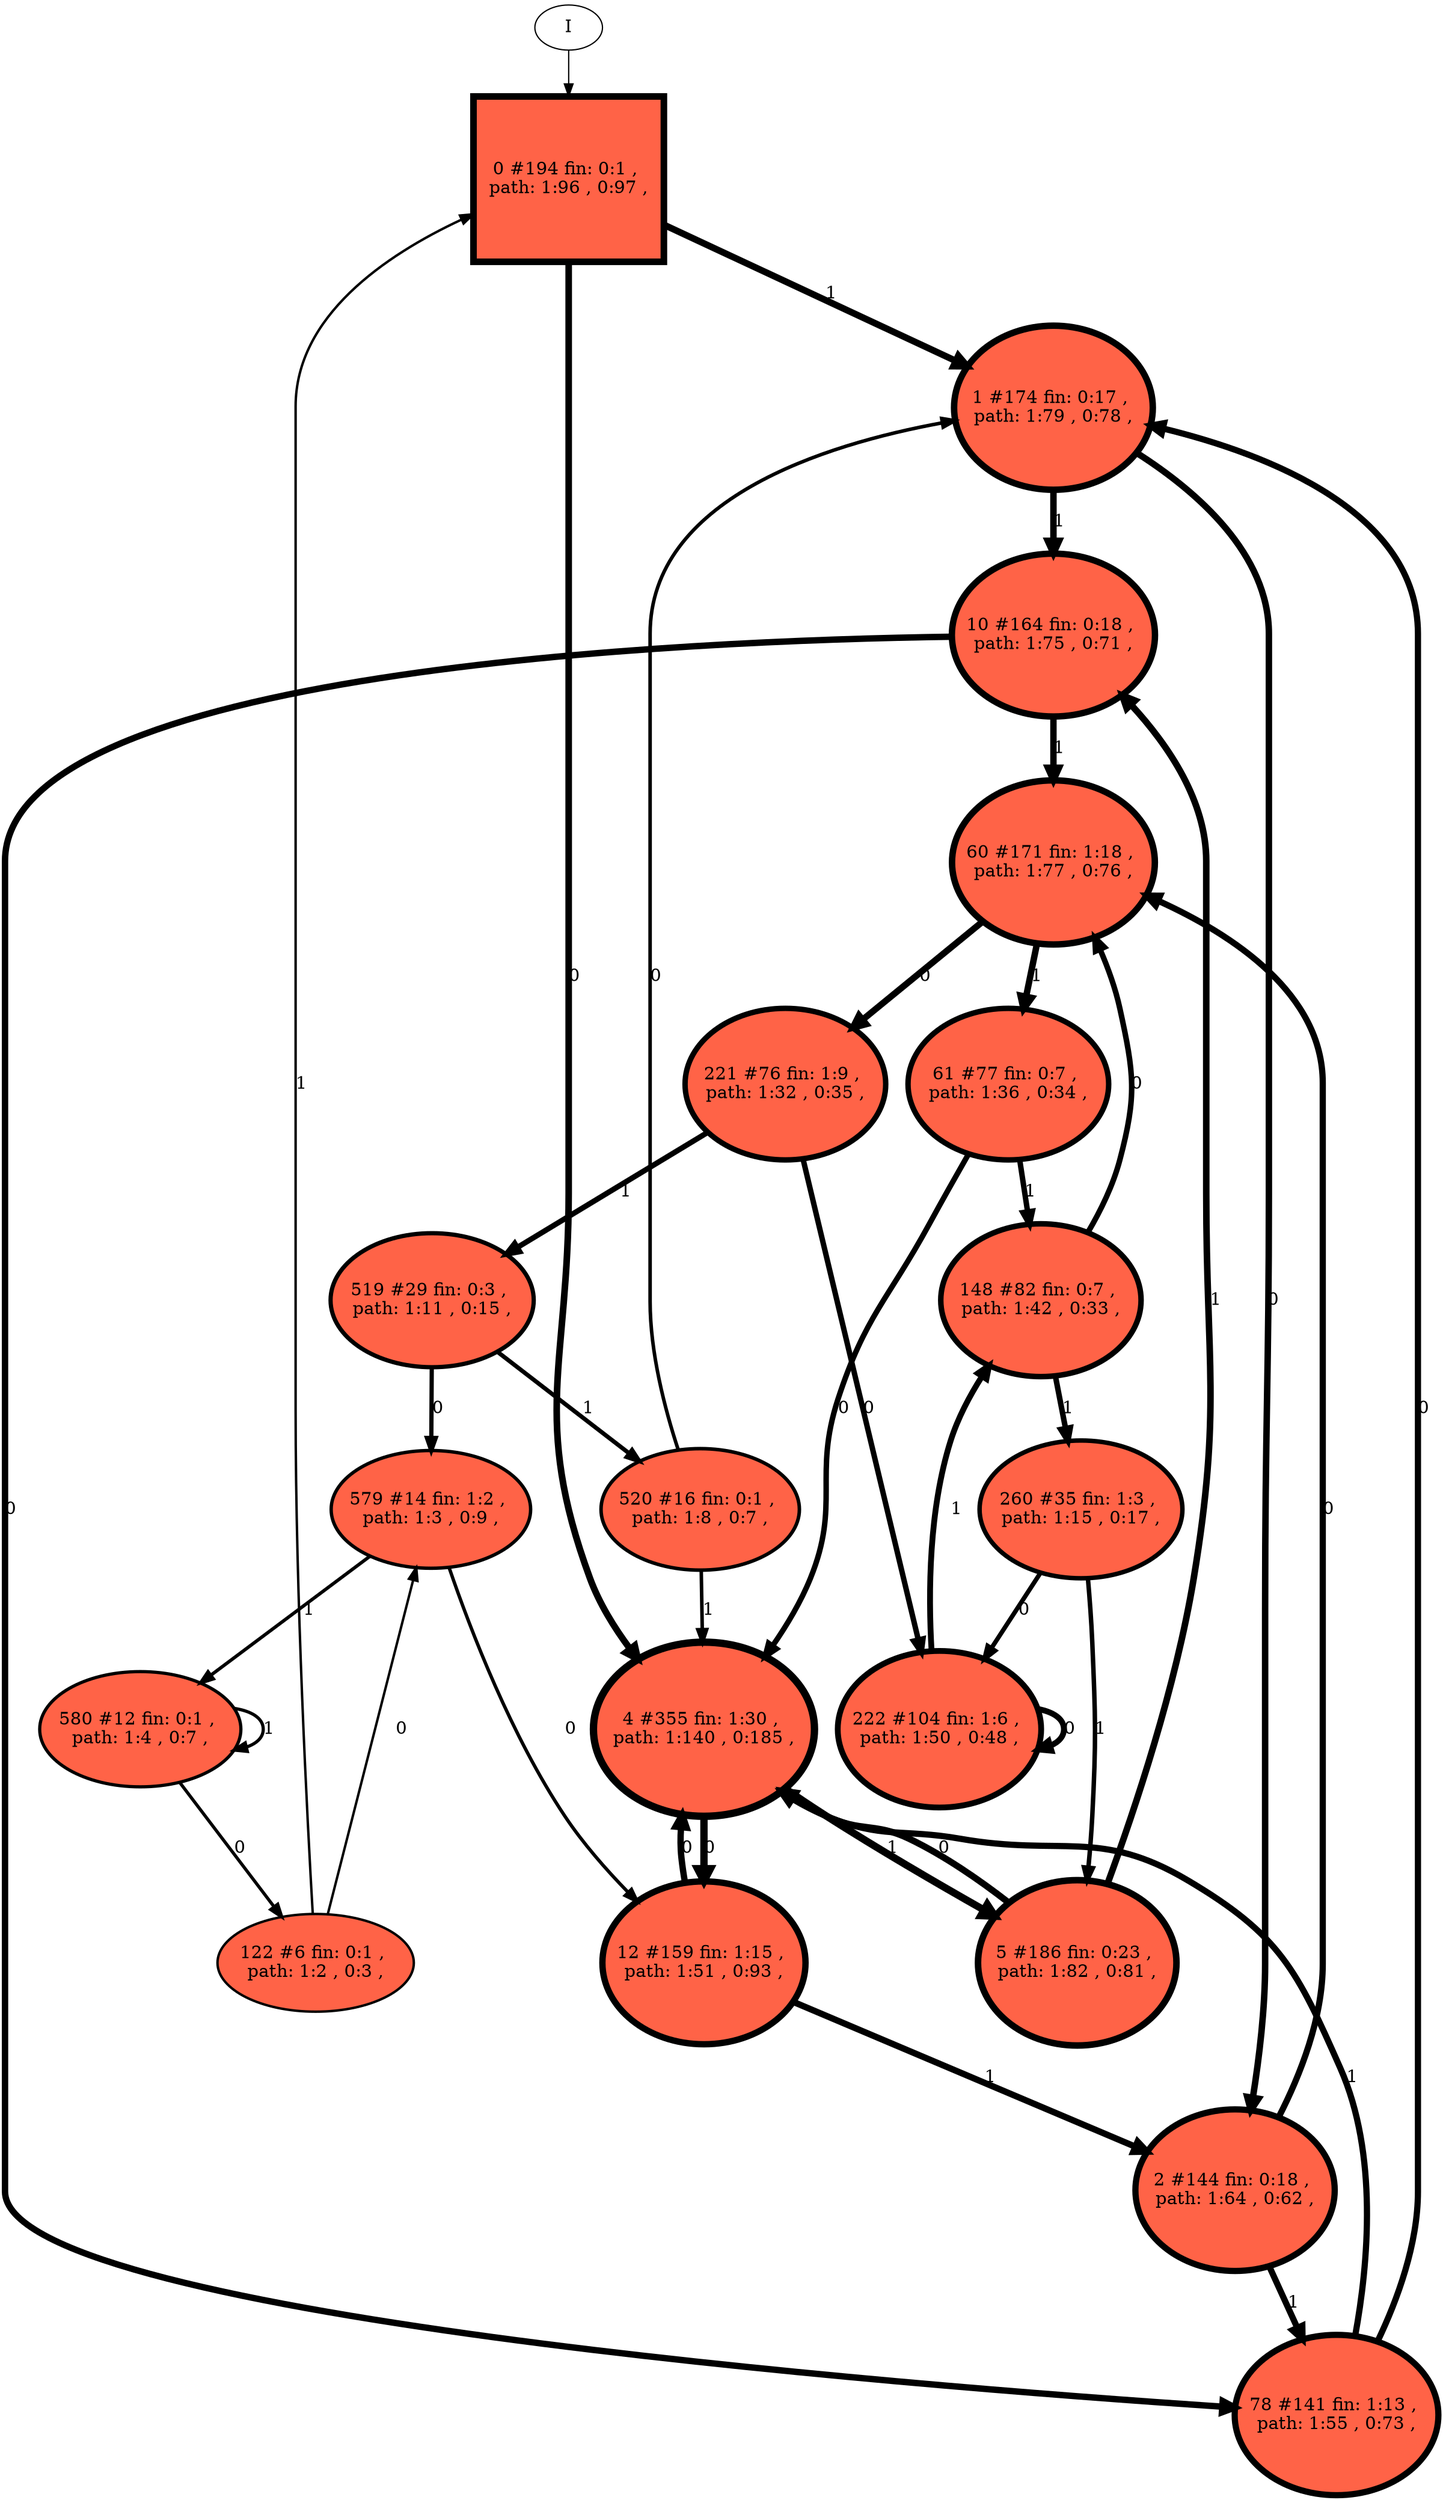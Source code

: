 // produced with flexfringe // 
digraph DFA {
	0 [label="root" shape=box];
		I -> 0;
	0 [ label="0 #194 fin: 0:1 , 
 path: 1:96 , 0:97 , " , style=filled, fillcolor="tomato", width=1.83625, height=1.83625, penwidth=5.273];
		0 -> 1 [label="1 " , penwidth=5.273 ];
		0 -> 4 [label="0 " , penwidth=5.273 ];
	1 [ label="1 #174 fin: 0:17 , 
 path: 1:79 , 0:78 , " , style=filled, fillcolor="tomato", width=1.81885, height=1.81885, penwidth=5.16479];
		1 -> 10 [label="1 " , penwidth=5.16479 ];
		1 -> 2 [label="0 " , penwidth=5.16479 ];
	4 [ label="4 #355 fin: 1:30 , 
 path: 1:140 , 0:185 , " , style=filled, fillcolor="tomato", width=1.92788, height=1.92788, penwidth=5.87493];
		4 -> 5 [label="1 " , penwidth=5.87493 ];
		4 -> 12 [label="0 " , penwidth=5.87493 ];
	10 [ label="10 #164 fin: 0:18 , 
 path: 1:75 , 0:71 , " , style=filled, fillcolor="tomato", width=1.80926, height=1.80926, penwidth=5.10595];
		10 -> 60 [label="1 " , penwidth=5.10595 ];
		10 -> 78 [label="0 " , penwidth=5.10595 ];
	2 [ label="2 #144 fin: 0:18 , 
 path: 1:64 , 0:62 , " , style=filled, fillcolor="tomato", width=1.78787, height=1.78787, penwidth=4.97673];
		2 -> 78 [label="1 " , penwidth=4.97673 ];
		2 -> 60 [label="0 " , penwidth=4.97673 ];
	5 [ label="5 #186 fin: 0:23 , 
 path: 1:82 , 0:81 , " , style=filled, fillcolor="tomato", width=1.82955, height=1.82955, penwidth=5.23111];
		5 -> 10 [label="1 " , penwidth=5.23111 ];
		5 -> 4 [label="0 " , penwidth=5.23111 ];
	12 [ label="12 #159 fin: 1:15 , 
 path: 1:51 , 0:93 , " , style=filled, fillcolor="tomato", width=1.80421, height=1.80421, penwidth=5.07517];
		12 -> 2 [label="1 " , penwidth=5.07517 ];
		12 -> 4 [label="0 " , penwidth=5.07517 ];
	60 [ label="60 #171 fin: 1:18 , 
 path: 1:77 , 0:76 , " , style=filled, fillcolor="tomato", width=1.81604, height=1.81604, penwidth=5.14749];
		60 -> 61 [label="1 " , penwidth=5.14749 ];
		60 -> 221 [label="0 " , penwidth=5.14749 ];
	78 [ label="78 #141 fin: 1:13 , 
 path: 1:55 , 0:73 , " , style=filled, fillcolor="tomato", width=1.78437, height=1.78437, penwidth=4.95583];
		78 -> 4 [label="1 " , penwidth=4.95583 ];
		78 -> 1 [label="0 " , penwidth=4.95583 ];
	61 [ label="61 #77 fin: 0:7 , 
 path: 1:36 , 0:34 , " , style=filled, fillcolor="tomato", width=1.67835, height=1.67835, penwidth=4.35671];
		61 -> 148 [label="1 " , penwidth=4.35671 ];
		61 -> 4 [label="0 " , penwidth=4.35671 ];
	221 [ label="221 #76 fin: 1:9 , 
 path: 1:32 , 0:35 , " , style=filled, fillcolor="tomato", width=1.67594, height=1.67594, penwidth=4.34381];
		221 -> 519 [label="1 " , penwidth=4.34381 ];
		221 -> 222 [label="0 " , penwidth=4.34381 ];
	148 [ label="148 #82 fin: 0:7 , 
 path: 1:42 , 0:33 , " , style=filled, fillcolor="tomato", width=1.68988, height=1.68988, penwidth=4.41884];
		148 -> 260 [label="1 " , penwidth=4.41884 ];
		148 -> 60 [label="0 " , penwidth=4.41884 ];
	519 [ label="519 #29 fin: 0:3 , 
 path: 1:11 , 0:15 , " , style=filled, fillcolor="tomato", width=1.48188, height=1.48188, penwidth=3.4012];
		519 -> 520 [label="1 " , penwidth=3.4012 ];
		519 -> 579 [label="0 " , penwidth=3.4012 ];
	222 [ label="222 #104 fin: 1:6 , 
 path: 1:50 , 0:48 , " , style=filled, fillcolor="tomato", width=1.73236, height=1.73236, penwidth=4.65396];
		222 -> 148 [label="1 " , penwidth=4.65396 ];
		222 -> 222 [label="0 " , penwidth=4.65396 ];
	260 [ label="260 #35 fin: 1:3 , 
 path: 1:15 , 0:17 , " , style=filled, fillcolor="tomato", width=1.52247, height=1.52247, penwidth=3.58352];
		260 -> 5 [label="1 " , penwidth=3.58352 ];
		260 -> 222 [label="0 " , penwidth=3.58352 ];
	520 [ label="520 #16 fin: 0:1 , 
 path: 1:8 , 0:7 , " , style=filled, fillcolor="tomato", width=1.3437, height=1.3437, penwidth=2.83321];
		520 -> 4 [label="1 " , penwidth=2.83321 ];
		520 -> 1 [label="0 " , penwidth=2.83321 ];
	579 [ label="579 #14 fin: 1:2 , 
 path: 1:3 , 0:9 , " , style=filled, fillcolor="tomato", width=1.31051, height=1.31051, penwidth=2.70805];
		579 -> 580 [label="1 " , penwidth=2.70805 ];
		579 -> 12 [label="0 " , penwidth=2.70805 ];
	580 [ label="580 #12 fin: 0:1 , 
 path: 1:4 , 0:7 , " , style=filled, fillcolor="tomato", width=1.27115, height=1.27115, penwidth=2.56495];
		580 -> 580 [label="1 " , penwidth=2.56495 ];
		580 -> 122 [label="0 " , penwidth=2.56495 ];
	122 [ label="122 #6 fin: 0:1 , 
 path: 1:2 , 0:3 , " , style=filled, fillcolor="tomato", width=1.08042, height=1.08042, penwidth=1.94591];
		122 -> 0 [label="1 " , penwidth=1.94591 ];
		122 -> 579 [label="0 " , penwidth=1.94591 ];
}
